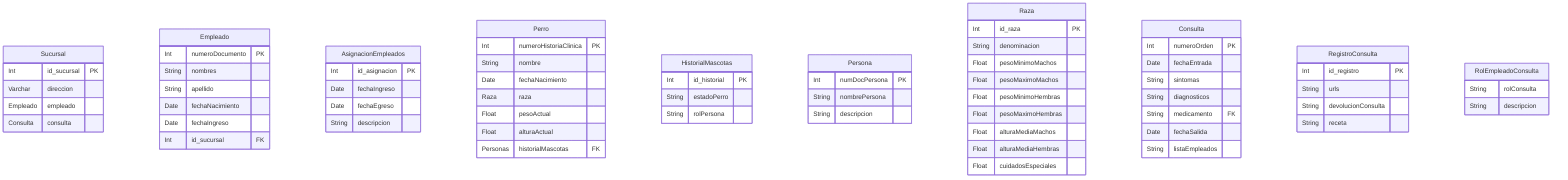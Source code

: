 erDiagram
    Sucursal {
        Int id_sucursal PK
        Varchar direccion
        Empleado empleado
        Consulta consulta
    }

    Empleado {
        Int numeroDocumento PK
        String nombres
        String apellido
        Date fechaNacimiento
        Date fechaIngreso
        Int id_sucursal FK
    }

    AsignacionEmpleados {
        Int id_asignacion PK
        Date fechaIngreso
        Date fechaEgreso
        String descripcion
    }

    Perro {
        Int numeroHistoriaClinica PK
        String nombre
        Date fechaNacimiento
        Raza raza
        Float pesoActual
        Float alturaActual
        Personas historialMascotas FK
    }

    HistorialMascotas {
        Int id_historial PK
        String estadoPerro
        String rolPersona
    }

    Persona {
        Int numDocPersona PK
        String nombrePersona
        String descripcion
    }
    
    Raza {
        Int id_raza PK
        String denominacion
        Float pesoMinimoMachos
        Float pesoMaximoMachos
        Float pesoMinimoHembras
        Float pesoMaximoHembras
        Float alturaMediaMachos
        Float alturaMediaHembras
        Float cuidadosEspeciales
    }

    Consulta {
        Int numeroOrden PK
        Date fechaEntrada
        String sintomas
        String diagnosticos
        String medicamento FK
        Date fechaSalida
        String listaEmpleados
    }

    RegistroConsulta {
        Int id_registro PK
        String urls
        String devolucionConsulta
        String receta
    }
    RolEmpleadoConsulta {
        String rolConsulta
        String descripcion
    }
